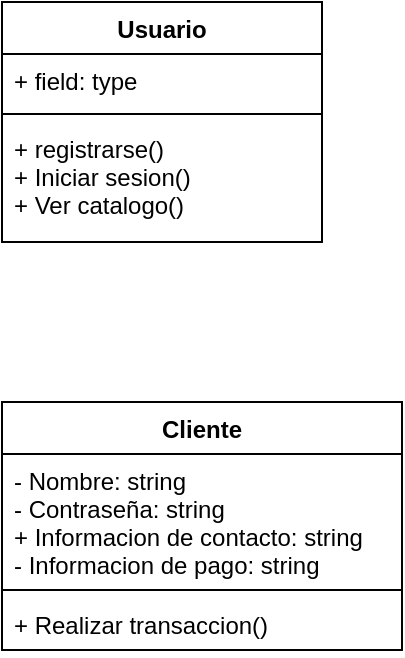 <mxfile version="14.4.9" type="github">
  <diagram name="Page-1" id="c4acf3e9-155e-7222-9cf6-157b1a14988f">
    <mxGraphModel dx="1662" dy="794" grid="1" gridSize="10" guides="1" tooltips="1" connect="1" arrows="1" fold="1" page="1" pageScale="1" pageWidth="850" pageHeight="1100" background="#ffffff" math="0" shadow="0">
      <root>
        <mxCell id="0" />
        <mxCell id="1" parent="0" />
        <mxCell id="9jDJXPcybDQXe_UHXb4w-1" value="Usuario" style="swimlane;fontStyle=1;align=center;verticalAlign=top;childLayout=stackLayout;horizontal=1;startSize=26;horizontalStack=0;resizeParent=1;resizeParentMax=0;resizeLast=0;collapsible=1;marginBottom=0;" vertex="1" parent="1">
          <mxGeometry x="120" y="70" width="160" height="120" as="geometry" />
        </mxCell>
        <mxCell id="9jDJXPcybDQXe_UHXb4w-2" value="+ field: type" style="text;strokeColor=none;fillColor=none;align=left;verticalAlign=top;spacingLeft=4;spacingRight=4;overflow=hidden;rotatable=0;points=[[0,0.5],[1,0.5]];portConstraint=eastwest;" vertex="1" parent="9jDJXPcybDQXe_UHXb4w-1">
          <mxGeometry y="26" width="160" height="26" as="geometry" />
        </mxCell>
        <mxCell id="9jDJXPcybDQXe_UHXb4w-3" value="" style="line;strokeWidth=1;fillColor=none;align=left;verticalAlign=middle;spacingTop=-1;spacingLeft=3;spacingRight=3;rotatable=0;labelPosition=right;points=[];portConstraint=eastwest;" vertex="1" parent="9jDJXPcybDQXe_UHXb4w-1">
          <mxGeometry y="52" width="160" height="8" as="geometry" />
        </mxCell>
        <mxCell id="9jDJXPcybDQXe_UHXb4w-4" value="+ registrarse()&#xa;+ Iniciar sesion()&#xa;+ Ver catalogo()" style="text;strokeColor=none;fillColor=none;align=left;verticalAlign=top;spacingLeft=4;spacingRight=4;overflow=hidden;rotatable=0;points=[[0,0.5],[1,0.5]];portConstraint=eastwest;" vertex="1" parent="9jDJXPcybDQXe_UHXb4w-1">
          <mxGeometry y="60" width="160" height="60" as="geometry" />
        </mxCell>
        <mxCell id="9jDJXPcybDQXe_UHXb4w-5" value="Cliente" style="swimlane;fontStyle=1;align=center;verticalAlign=top;childLayout=stackLayout;horizontal=1;startSize=26;horizontalStack=0;resizeParent=1;resizeParentMax=0;resizeLast=0;collapsible=1;marginBottom=0;" vertex="1" parent="1">
          <mxGeometry x="120" y="270" width="200" height="124" as="geometry" />
        </mxCell>
        <mxCell id="9jDJXPcybDQXe_UHXb4w-6" value="- Nombre: string&#xa;- Contraseña: string&#xa;+ Informacion de contacto: string&#xa;- Informacion de pago: string&#xa;" style="text;strokeColor=none;fillColor=none;align=left;verticalAlign=top;spacingLeft=4;spacingRight=4;overflow=hidden;rotatable=0;points=[[0,0.5],[1,0.5]];portConstraint=eastwest;" vertex="1" parent="9jDJXPcybDQXe_UHXb4w-5">
          <mxGeometry y="26" width="200" height="64" as="geometry" />
        </mxCell>
        <mxCell id="9jDJXPcybDQXe_UHXb4w-7" value="" style="line;strokeWidth=1;fillColor=none;align=left;verticalAlign=middle;spacingTop=-1;spacingLeft=3;spacingRight=3;rotatable=0;labelPosition=right;points=[];portConstraint=eastwest;" vertex="1" parent="9jDJXPcybDQXe_UHXb4w-5">
          <mxGeometry y="90" width="200" height="8" as="geometry" />
        </mxCell>
        <mxCell id="9jDJXPcybDQXe_UHXb4w-8" value="+ Realizar transaccion()" style="text;strokeColor=none;fillColor=none;align=left;verticalAlign=top;spacingLeft=4;spacingRight=4;overflow=hidden;rotatable=0;points=[[0,0.5],[1,0.5]];portConstraint=eastwest;" vertex="1" parent="9jDJXPcybDQXe_UHXb4w-5">
          <mxGeometry y="98" width="200" height="26" as="geometry" />
        </mxCell>
      </root>
    </mxGraphModel>
  </diagram>
</mxfile>
